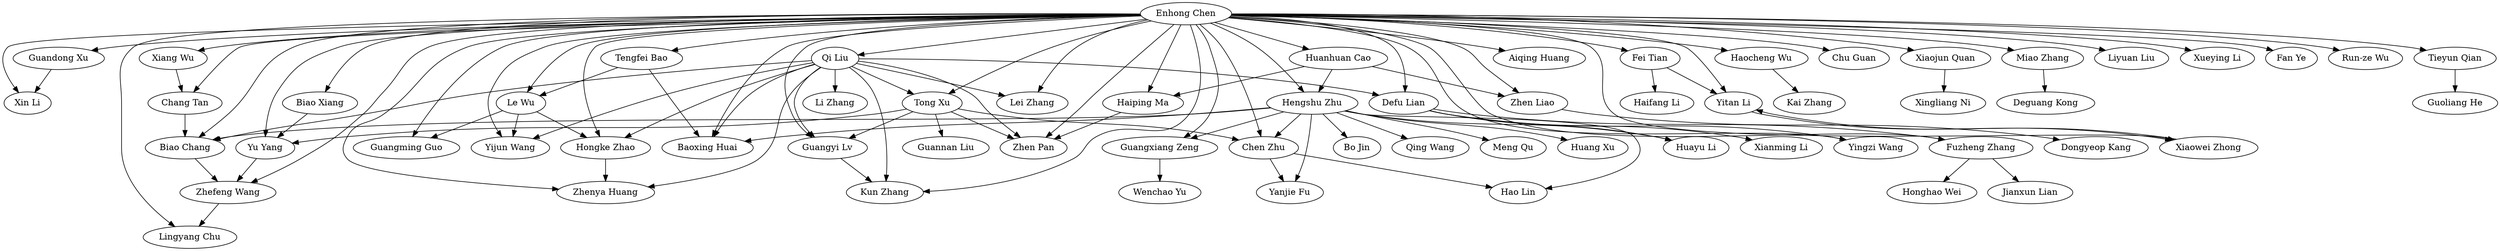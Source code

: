 strict digraph G{
"Enhong Chen" -> "Guandong Xu"
"Enhong Chen" -> "Qi Liu"
"Enhong Chen" -> "Chen Zhu"
"Enhong Chen" -> "Biao Chang"
"Enhong Chen" -> "Aiqing Huang"
"Enhong Chen" -> "Tong Xu"
"Enhong Chen" -> "Yu Yang"
"Enhong Chen" -> "Baoxing Huai"
"Enhong Chen" -> "Zhenya Huang"
"Enhong Chen" -> "Fei Tian"
"Yu Yang" -> "Zhefeng Wang"
"Tong Xu" -> "Guangyi Lv"
"Enhong Chen" -> "Zhefeng Wang"
"Enhong Chen" -> "Xiang Wu"
"Enhong Chen" -> "Haocheng Wu"
"Enhong Chen" -> "Haiping Ma"
"Enhong Chen" -> "Xin Li"
"Enhong Chen" -> "Chu Guan"
"Enhong Chen" -> "Lingyang Chu"
"Enhong Chen" -> "Xiaojun Quan"
"Enhong Chen" -> "Hengshu Zhu"
"Enhong Chen" -> "Lei Zhang"
"Enhong Chen" -> "Chang Tan"
"Enhong Chen" -> "Zhen Pan"
"Qi Liu" -> "Guangyi Lv"
"Enhong Chen" -> "Miao Zhang"
"Enhong Chen" -> "Kun Zhang"
"Enhong Chen" -> "Yijun Wang"
"Enhong Chen" -> "Biao Xiang"
"Enhong Chen" -> "Hongke Zhao"
"Enhong Chen" -> "Liyuan Liu"
"Enhong Chen" -> "Fuzheng Zhang"
"Fuzheng Zhang" -> "Honghao Wei"
"Enhong Chen" -> "Xiaowei Zhong"
"Enhong Chen" -> "Guangyi Lv"
"Guangyi Lv" -> "Kun Zhang"
"Qi Liu" -> "Biao Chang"
"Qi Liu" -> "Lei Zhang"
"Qi Liu" -> "Baoxing Huai"
"Enhong Chen" -> "Guangming Guo"
"Enhong Chen" -> "Zhen Liao"
"Enhong Chen" -> "Le Wu"
"Enhong Chen" -> "Tengfei Bao"
"Enhong Chen" -> "Defu Lian"
"Enhong Chen" -> "Xueying Li"
"Enhong Chen" -> "Yingzi Wang"
"Enhong Chen" -> "Yitan Li"
"Hengshu Zhu" -> "Chen Zhu"
"Tengfei Bao" -> "Le Wu"
"Haiping Ma" -> "Zhen Pan"
"Enhong Chen" -> "Fan Ye"
"Chang Tan" -> "Biao Chang"
"Enhong Chen" -> "Guangxiang Zeng"
"Enhong Chen" -> "Run-ze Wu"
"Qi Liu" -> "Hongke Zhao"
"Qi Liu" -> "Li Zhang"
"Defu Lian" -> "Fuzheng Zhang"
"Defu Lian" -> "Yingzi Wang"
"Haocheng Wu" -> "Kai Zhang"
"Tong Xu" -> "Chen Zhu"
"Chen Zhu" -> "Hao Lin"
"Enhong Chen" -> "Huanhuan Cao"
"Enhong Chen" -> "Tieyun Qian"
"Huanhuan Cao" -> "Haiping Ma"
"Tieyun Qian" -> "Guoliang He"
"Qi Liu" -> "Zhenya Huang"
"Guandong Xu" -> "Xin Li"
"Hengshu Zhu" -> "Yanjie Fu"
"Le Wu" -> "Yijun Wang"
"Tong Xu" -> "Zhen Pan"
"Fei Tian" -> "Yitan Li"
"Huanhuan Cao" -> "Hengshu Zhu"
"Qi Liu" -> "Zhen Pan"
"Hongke Zhao" -> "Zhenya Huang"
"Hengshu Zhu" -> "Bo Jin"
"Biao Xiang" -> "Yu Yang"
"Biao Chang" -> "Zhefeng Wang"
"Zhefeng Wang" -> "Lingyang Chu"
"Zhen Liao" -> "Dongyeop Kang"
"Le Wu" -> "Guangming Guo"
"Le Wu" -> "Hongke Zhao"
"Defu Lian" -> "Xianming Li"
"Xiaowei Zhong" -> "Yitan Li"
"Qi Liu" -> "Kun Zhang"
"Tong Xu" -> "Yu Yang"
"Qi Liu" -> "Defu Lian"
"Guangxiang Zeng" -> "Wenchao Yu"
"Hengshu Zhu" -> "Qing Wang"
"Hengshu Zhu" -> "Chen Zhu"
"Hengshu Zhu" -> "Huayu Li"
"Chen Zhu" -> "Yanjie Fu"
"Fuzheng Zhang" -> "Jianxun Lian"
"Xiang Wu" -> "Chang Tan"
"Fei Tian" -> "Haifang Li"
"Hengshu Zhu" -> "Meng Qu"
"Miao Zhang" -> "Deguang Kong"
"Xiaojun Quan" -> "Xingliang Ni"
"Hengshu Zhu" -> "Biao Chang"
"Hengshu Zhu" -> "Hao Lin"
"Tong Xu" -> "Guannan Liu"
"Yitan Li" -> "Xiaowei Zhong"
"Defu Lian" -> "Huayu Li"
"Hengshu Zhu" -> "Huang Xu"
"Hengshu Zhu" -> "Baoxing Huai"
"Hengshu Zhu" -> "Guangxiang Zeng"
"Qi Liu" -> "Yijun Wang"
"Tengfei Bao" -> "Baoxing Huai"
"Huanhuan Cao" -> "Zhen Liao"
"Qi Liu" -> "Tong Xu"
}